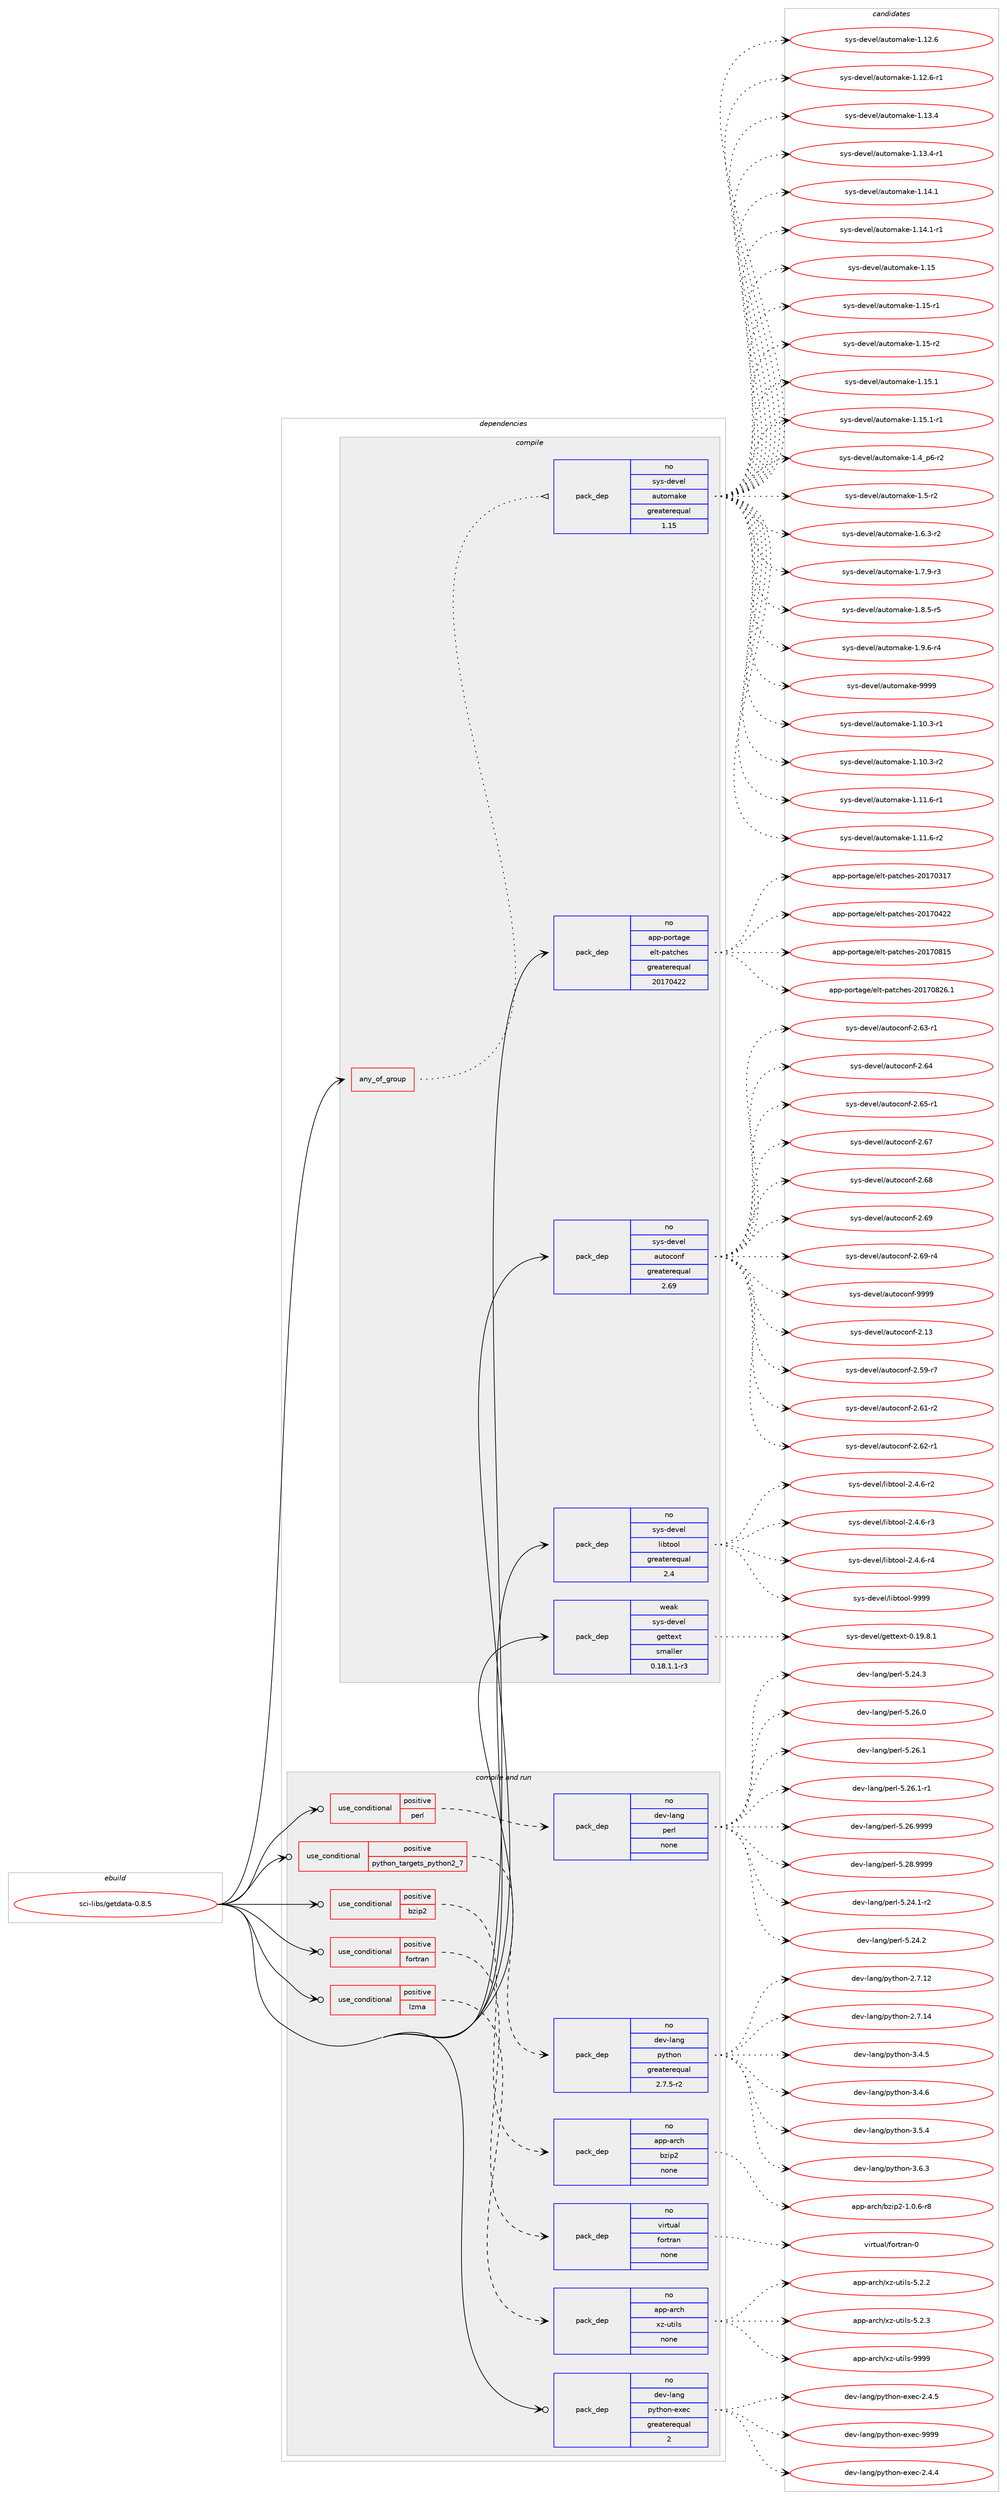 digraph prolog {

# *************
# Graph options
# *************

newrank=true;
concentrate=true;
compound=true;
graph [rankdir=LR,fontname=Helvetica,fontsize=10,ranksep=1.5];#, ranksep=2.5, nodesep=0.2];
edge  [arrowhead=vee];
node  [fontname=Helvetica,fontsize=10];

# **********
# The ebuild
# **********

subgraph cluster_leftcol {
color=gray;
rank=same;
label=<<i>ebuild</i>>;
id [label="sci-libs/getdata-0.8.5", color=red, width=4, href="../sci-libs/getdata-0.8.5.svg"];
}

# ****************
# The dependencies
# ****************

subgraph cluster_midcol {
color=gray;
label=<<i>dependencies</i>>;
subgraph cluster_compile {
fillcolor="#eeeeee";
style=filled;
label=<<i>compile</i>>;
subgraph any7610 {
dependency451316 [label=<<TABLE BORDER="0" CELLBORDER="1" CELLSPACING="0" CELLPADDING="4"><TR><TD CELLPADDING="10">any_of_group</TD></TR></TABLE>>, shape=none, color=red];subgraph pack332977 {
dependency451317 [label=<<TABLE BORDER="0" CELLBORDER="1" CELLSPACING="0" CELLPADDING="4" WIDTH="220"><TR><TD ROWSPAN="6" CELLPADDING="30">pack_dep</TD></TR><TR><TD WIDTH="110">no</TD></TR><TR><TD>sys-devel</TD></TR><TR><TD>automake</TD></TR><TR><TD>greaterequal</TD></TR><TR><TD>1.15</TD></TR></TABLE>>, shape=none, color=blue];
}
dependency451316:e -> dependency451317:w [weight=20,style="dotted",arrowhead="oinv"];
}
id:e -> dependency451316:w [weight=20,style="solid",arrowhead="vee"];
subgraph pack332978 {
dependency451318 [label=<<TABLE BORDER="0" CELLBORDER="1" CELLSPACING="0" CELLPADDING="4" WIDTH="220"><TR><TD ROWSPAN="6" CELLPADDING="30">pack_dep</TD></TR><TR><TD WIDTH="110">no</TD></TR><TR><TD>app-portage</TD></TR><TR><TD>elt-patches</TD></TR><TR><TD>greaterequal</TD></TR><TR><TD>20170422</TD></TR></TABLE>>, shape=none, color=blue];
}
id:e -> dependency451318:w [weight=20,style="solid",arrowhead="vee"];
subgraph pack332979 {
dependency451319 [label=<<TABLE BORDER="0" CELLBORDER="1" CELLSPACING="0" CELLPADDING="4" WIDTH="220"><TR><TD ROWSPAN="6" CELLPADDING="30">pack_dep</TD></TR><TR><TD WIDTH="110">no</TD></TR><TR><TD>sys-devel</TD></TR><TR><TD>autoconf</TD></TR><TR><TD>greaterequal</TD></TR><TR><TD>2.69</TD></TR></TABLE>>, shape=none, color=blue];
}
id:e -> dependency451319:w [weight=20,style="solid",arrowhead="vee"];
subgraph pack332980 {
dependency451320 [label=<<TABLE BORDER="0" CELLBORDER="1" CELLSPACING="0" CELLPADDING="4" WIDTH="220"><TR><TD ROWSPAN="6" CELLPADDING="30">pack_dep</TD></TR><TR><TD WIDTH="110">no</TD></TR><TR><TD>sys-devel</TD></TR><TR><TD>libtool</TD></TR><TR><TD>greaterequal</TD></TR><TR><TD>2.4</TD></TR></TABLE>>, shape=none, color=blue];
}
id:e -> dependency451320:w [weight=20,style="solid",arrowhead="vee"];
subgraph pack332981 {
dependency451321 [label=<<TABLE BORDER="0" CELLBORDER="1" CELLSPACING="0" CELLPADDING="4" WIDTH="220"><TR><TD ROWSPAN="6" CELLPADDING="30">pack_dep</TD></TR><TR><TD WIDTH="110">weak</TD></TR><TR><TD>sys-devel</TD></TR><TR><TD>gettext</TD></TR><TR><TD>smaller</TD></TR><TR><TD>0.18.1.1-r3</TD></TR></TABLE>>, shape=none, color=blue];
}
id:e -> dependency451321:w [weight=20,style="solid",arrowhead="vee"];
}
subgraph cluster_compileandrun {
fillcolor="#eeeeee";
style=filled;
label=<<i>compile and run</i>>;
subgraph cond110480 {
dependency451322 [label=<<TABLE BORDER="0" CELLBORDER="1" CELLSPACING="0" CELLPADDING="4"><TR><TD ROWSPAN="3" CELLPADDING="10">use_conditional</TD></TR><TR><TD>positive</TD></TR><TR><TD>bzip2</TD></TR></TABLE>>, shape=none, color=red];
subgraph pack332982 {
dependency451323 [label=<<TABLE BORDER="0" CELLBORDER="1" CELLSPACING="0" CELLPADDING="4" WIDTH="220"><TR><TD ROWSPAN="6" CELLPADDING="30">pack_dep</TD></TR><TR><TD WIDTH="110">no</TD></TR><TR><TD>app-arch</TD></TR><TR><TD>bzip2</TD></TR><TR><TD>none</TD></TR><TR><TD></TD></TR></TABLE>>, shape=none, color=blue];
}
dependency451322:e -> dependency451323:w [weight=20,style="dashed",arrowhead="vee"];
}
id:e -> dependency451322:w [weight=20,style="solid",arrowhead="odotvee"];
subgraph cond110481 {
dependency451324 [label=<<TABLE BORDER="0" CELLBORDER="1" CELLSPACING="0" CELLPADDING="4"><TR><TD ROWSPAN="3" CELLPADDING="10">use_conditional</TD></TR><TR><TD>positive</TD></TR><TR><TD>fortran</TD></TR></TABLE>>, shape=none, color=red];
subgraph pack332983 {
dependency451325 [label=<<TABLE BORDER="0" CELLBORDER="1" CELLSPACING="0" CELLPADDING="4" WIDTH="220"><TR><TD ROWSPAN="6" CELLPADDING="30">pack_dep</TD></TR><TR><TD WIDTH="110">no</TD></TR><TR><TD>virtual</TD></TR><TR><TD>fortran</TD></TR><TR><TD>none</TD></TR><TR><TD></TD></TR></TABLE>>, shape=none, color=blue];
}
dependency451324:e -> dependency451325:w [weight=20,style="dashed",arrowhead="vee"];
}
id:e -> dependency451324:w [weight=20,style="solid",arrowhead="odotvee"];
subgraph cond110482 {
dependency451326 [label=<<TABLE BORDER="0" CELLBORDER="1" CELLSPACING="0" CELLPADDING="4"><TR><TD ROWSPAN="3" CELLPADDING="10">use_conditional</TD></TR><TR><TD>positive</TD></TR><TR><TD>lzma</TD></TR></TABLE>>, shape=none, color=red];
subgraph pack332984 {
dependency451327 [label=<<TABLE BORDER="0" CELLBORDER="1" CELLSPACING="0" CELLPADDING="4" WIDTH="220"><TR><TD ROWSPAN="6" CELLPADDING="30">pack_dep</TD></TR><TR><TD WIDTH="110">no</TD></TR><TR><TD>app-arch</TD></TR><TR><TD>xz-utils</TD></TR><TR><TD>none</TD></TR><TR><TD></TD></TR></TABLE>>, shape=none, color=blue];
}
dependency451326:e -> dependency451327:w [weight=20,style="dashed",arrowhead="vee"];
}
id:e -> dependency451326:w [weight=20,style="solid",arrowhead="odotvee"];
subgraph cond110483 {
dependency451328 [label=<<TABLE BORDER="0" CELLBORDER="1" CELLSPACING="0" CELLPADDING="4"><TR><TD ROWSPAN="3" CELLPADDING="10">use_conditional</TD></TR><TR><TD>positive</TD></TR><TR><TD>perl</TD></TR></TABLE>>, shape=none, color=red];
subgraph pack332985 {
dependency451329 [label=<<TABLE BORDER="0" CELLBORDER="1" CELLSPACING="0" CELLPADDING="4" WIDTH="220"><TR><TD ROWSPAN="6" CELLPADDING="30">pack_dep</TD></TR><TR><TD WIDTH="110">no</TD></TR><TR><TD>dev-lang</TD></TR><TR><TD>perl</TD></TR><TR><TD>none</TD></TR><TR><TD></TD></TR></TABLE>>, shape=none, color=blue];
}
dependency451328:e -> dependency451329:w [weight=20,style="dashed",arrowhead="vee"];
}
id:e -> dependency451328:w [weight=20,style="solid",arrowhead="odotvee"];
subgraph cond110484 {
dependency451330 [label=<<TABLE BORDER="0" CELLBORDER="1" CELLSPACING="0" CELLPADDING="4"><TR><TD ROWSPAN="3" CELLPADDING="10">use_conditional</TD></TR><TR><TD>positive</TD></TR><TR><TD>python_targets_python2_7</TD></TR></TABLE>>, shape=none, color=red];
subgraph pack332986 {
dependency451331 [label=<<TABLE BORDER="0" CELLBORDER="1" CELLSPACING="0" CELLPADDING="4" WIDTH="220"><TR><TD ROWSPAN="6" CELLPADDING="30">pack_dep</TD></TR><TR><TD WIDTH="110">no</TD></TR><TR><TD>dev-lang</TD></TR><TR><TD>python</TD></TR><TR><TD>greaterequal</TD></TR><TR><TD>2.7.5-r2</TD></TR></TABLE>>, shape=none, color=blue];
}
dependency451330:e -> dependency451331:w [weight=20,style="dashed",arrowhead="vee"];
}
id:e -> dependency451330:w [weight=20,style="solid",arrowhead="odotvee"];
subgraph pack332987 {
dependency451332 [label=<<TABLE BORDER="0" CELLBORDER="1" CELLSPACING="0" CELLPADDING="4" WIDTH="220"><TR><TD ROWSPAN="6" CELLPADDING="30">pack_dep</TD></TR><TR><TD WIDTH="110">no</TD></TR><TR><TD>dev-lang</TD></TR><TR><TD>python-exec</TD></TR><TR><TD>greaterequal</TD></TR><TR><TD>2</TD></TR></TABLE>>, shape=none, color=blue];
}
id:e -> dependency451332:w [weight=20,style="solid",arrowhead="odotvee"];
}
subgraph cluster_run {
fillcolor="#eeeeee";
style=filled;
label=<<i>run</i>>;
}
}

# **************
# The candidates
# **************

subgraph cluster_choices {
rank=same;
color=gray;
label=<<i>candidates</i>>;

subgraph choice332977 {
color=black;
nodesep=1;
choice11512111545100101118101108479711711611110997107101454946494846514511449 [label="sys-devel/automake-1.10.3-r1", color=red, width=4,href="../sys-devel/automake-1.10.3-r1.svg"];
choice11512111545100101118101108479711711611110997107101454946494846514511450 [label="sys-devel/automake-1.10.3-r2", color=red, width=4,href="../sys-devel/automake-1.10.3-r2.svg"];
choice11512111545100101118101108479711711611110997107101454946494946544511449 [label="sys-devel/automake-1.11.6-r1", color=red, width=4,href="../sys-devel/automake-1.11.6-r1.svg"];
choice11512111545100101118101108479711711611110997107101454946494946544511450 [label="sys-devel/automake-1.11.6-r2", color=red, width=4,href="../sys-devel/automake-1.11.6-r2.svg"];
choice1151211154510010111810110847971171161111099710710145494649504654 [label="sys-devel/automake-1.12.6", color=red, width=4,href="../sys-devel/automake-1.12.6.svg"];
choice11512111545100101118101108479711711611110997107101454946495046544511449 [label="sys-devel/automake-1.12.6-r1", color=red, width=4,href="../sys-devel/automake-1.12.6-r1.svg"];
choice1151211154510010111810110847971171161111099710710145494649514652 [label="sys-devel/automake-1.13.4", color=red, width=4,href="../sys-devel/automake-1.13.4.svg"];
choice11512111545100101118101108479711711611110997107101454946495146524511449 [label="sys-devel/automake-1.13.4-r1", color=red, width=4,href="../sys-devel/automake-1.13.4-r1.svg"];
choice1151211154510010111810110847971171161111099710710145494649524649 [label="sys-devel/automake-1.14.1", color=red, width=4,href="../sys-devel/automake-1.14.1.svg"];
choice11512111545100101118101108479711711611110997107101454946495246494511449 [label="sys-devel/automake-1.14.1-r1", color=red, width=4,href="../sys-devel/automake-1.14.1-r1.svg"];
choice115121115451001011181011084797117116111109971071014549464953 [label="sys-devel/automake-1.15", color=red, width=4,href="../sys-devel/automake-1.15.svg"];
choice1151211154510010111810110847971171161111099710710145494649534511449 [label="sys-devel/automake-1.15-r1", color=red, width=4,href="../sys-devel/automake-1.15-r1.svg"];
choice1151211154510010111810110847971171161111099710710145494649534511450 [label="sys-devel/automake-1.15-r2", color=red, width=4,href="../sys-devel/automake-1.15-r2.svg"];
choice1151211154510010111810110847971171161111099710710145494649534649 [label="sys-devel/automake-1.15.1", color=red, width=4,href="../sys-devel/automake-1.15.1.svg"];
choice11512111545100101118101108479711711611110997107101454946495346494511449 [label="sys-devel/automake-1.15.1-r1", color=red, width=4,href="../sys-devel/automake-1.15.1-r1.svg"];
choice115121115451001011181011084797117116111109971071014549465295112544511450 [label="sys-devel/automake-1.4_p6-r2", color=red, width=4,href="../sys-devel/automake-1.4_p6-r2.svg"];
choice11512111545100101118101108479711711611110997107101454946534511450 [label="sys-devel/automake-1.5-r2", color=red, width=4,href="../sys-devel/automake-1.5-r2.svg"];
choice115121115451001011181011084797117116111109971071014549465446514511450 [label="sys-devel/automake-1.6.3-r2", color=red, width=4,href="../sys-devel/automake-1.6.3-r2.svg"];
choice115121115451001011181011084797117116111109971071014549465546574511451 [label="sys-devel/automake-1.7.9-r3", color=red, width=4,href="../sys-devel/automake-1.7.9-r3.svg"];
choice115121115451001011181011084797117116111109971071014549465646534511453 [label="sys-devel/automake-1.8.5-r5", color=red, width=4,href="../sys-devel/automake-1.8.5-r5.svg"];
choice115121115451001011181011084797117116111109971071014549465746544511452 [label="sys-devel/automake-1.9.6-r4", color=red, width=4,href="../sys-devel/automake-1.9.6-r4.svg"];
choice115121115451001011181011084797117116111109971071014557575757 [label="sys-devel/automake-9999", color=red, width=4,href="../sys-devel/automake-9999.svg"];
dependency451317:e -> choice11512111545100101118101108479711711611110997107101454946494846514511449:w [style=dotted,weight="100"];
dependency451317:e -> choice11512111545100101118101108479711711611110997107101454946494846514511450:w [style=dotted,weight="100"];
dependency451317:e -> choice11512111545100101118101108479711711611110997107101454946494946544511449:w [style=dotted,weight="100"];
dependency451317:e -> choice11512111545100101118101108479711711611110997107101454946494946544511450:w [style=dotted,weight="100"];
dependency451317:e -> choice1151211154510010111810110847971171161111099710710145494649504654:w [style=dotted,weight="100"];
dependency451317:e -> choice11512111545100101118101108479711711611110997107101454946495046544511449:w [style=dotted,weight="100"];
dependency451317:e -> choice1151211154510010111810110847971171161111099710710145494649514652:w [style=dotted,weight="100"];
dependency451317:e -> choice11512111545100101118101108479711711611110997107101454946495146524511449:w [style=dotted,weight="100"];
dependency451317:e -> choice1151211154510010111810110847971171161111099710710145494649524649:w [style=dotted,weight="100"];
dependency451317:e -> choice11512111545100101118101108479711711611110997107101454946495246494511449:w [style=dotted,weight="100"];
dependency451317:e -> choice115121115451001011181011084797117116111109971071014549464953:w [style=dotted,weight="100"];
dependency451317:e -> choice1151211154510010111810110847971171161111099710710145494649534511449:w [style=dotted,weight="100"];
dependency451317:e -> choice1151211154510010111810110847971171161111099710710145494649534511450:w [style=dotted,weight="100"];
dependency451317:e -> choice1151211154510010111810110847971171161111099710710145494649534649:w [style=dotted,weight="100"];
dependency451317:e -> choice11512111545100101118101108479711711611110997107101454946495346494511449:w [style=dotted,weight="100"];
dependency451317:e -> choice115121115451001011181011084797117116111109971071014549465295112544511450:w [style=dotted,weight="100"];
dependency451317:e -> choice11512111545100101118101108479711711611110997107101454946534511450:w [style=dotted,weight="100"];
dependency451317:e -> choice115121115451001011181011084797117116111109971071014549465446514511450:w [style=dotted,weight="100"];
dependency451317:e -> choice115121115451001011181011084797117116111109971071014549465546574511451:w [style=dotted,weight="100"];
dependency451317:e -> choice115121115451001011181011084797117116111109971071014549465646534511453:w [style=dotted,weight="100"];
dependency451317:e -> choice115121115451001011181011084797117116111109971071014549465746544511452:w [style=dotted,weight="100"];
dependency451317:e -> choice115121115451001011181011084797117116111109971071014557575757:w [style=dotted,weight="100"];
}
subgraph choice332978 {
color=black;
nodesep=1;
choice97112112451121111141169710310147101108116451129711699104101115455048495548514955 [label="app-portage/elt-patches-20170317", color=red, width=4,href="../app-portage/elt-patches-20170317.svg"];
choice97112112451121111141169710310147101108116451129711699104101115455048495548525050 [label="app-portage/elt-patches-20170422", color=red, width=4,href="../app-portage/elt-patches-20170422.svg"];
choice97112112451121111141169710310147101108116451129711699104101115455048495548564953 [label="app-portage/elt-patches-20170815", color=red, width=4,href="../app-portage/elt-patches-20170815.svg"];
choice971121124511211111411697103101471011081164511297116991041011154550484955485650544649 [label="app-portage/elt-patches-20170826.1", color=red, width=4,href="../app-portage/elt-patches-20170826.1.svg"];
dependency451318:e -> choice97112112451121111141169710310147101108116451129711699104101115455048495548514955:w [style=dotted,weight="100"];
dependency451318:e -> choice97112112451121111141169710310147101108116451129711699104101115455048495548525050:w [style=dotted,weight="100"];
dependency451318:e -> choice97112112451121111141169710310147101108116451129711699104101115455048495548564953:w [style=dotted,weight="100"];
dependency451318:e -> choice971121124511211111411697103101471011081164511297116991041011154550484955485650544649:w [style=dotted,weight="100"];
}
subgraph choice332979 {
color=black;
nodesep=1;
choice115121115451001011181011084797117116111991111101024550464951 [label="sys-devel/autoconf-2.13", color=red, width=4,href="../sys-devel/autoconf-2.13.svg"];
choice1151211154510010111810110847971171161119911111010245504653574511455 [label="sys-devel/autoconf-2.59-r7", color=red, width=4,href="../sys-devel/autoconf-2.59-r7.svg"];
choice1151211154510010111810110847971171161119911111010245504654494511450 [label="sys-devel/autoconf-2.61-r2", color=red, width=4,href="../sys-devel/autoconf-2.61-r2.svg"];
choice1151211154510010111810110847971171161119911111010245504654504511449 [label="sys-devel/autoconf-2.62-r1", color=red, width=4,href="../sys-devel/autoconf-2.62-r1.svg"];
choice1151211154510010111810110847971171161119911111010245504654514511449 [label="sys-devel/autoconf-2.63-r1", color=red, width=4,href="../sys-devel/autoconf-2.63-r1.svg"];
choice115121115451001011181011084797117116111991111101024550465452 [label="sys-devel/autoconf-2.64", color=red, width=4,href="../sys-devel/autoconf-2.64.svg"];
choice1151211154510010111810110847971171161119911111010245504654534511449 [label="sys-devel/autoconf-2.65-r1", color=red, width=4,href="../sys-devel/autoconf-2.65-r1.svg"];
choice115121115451001011181011084797117116111991111101024550465455 [label="sys-devel/autoconf-2.67", color=red, width=4,href="../sys-devel/autoconf-2.67.svg"];
choice115121115451001011181011084797117116111991111101024550465456 [label="sys-devel/autoconf-2.68", color=red, width=4,href="../sys-devel/autoconf-2.68.svg"];
choice115121115451001011181011084797117116111991111101024550465457 [label="sys-devel/autoconf-2.69", color=red, width=4,href="../sys-devel/autoconf-2.69.svg"];
choice1151211154510010111810110847971171161119911111010245504654574511452 [label="sys-devel/autoconf-2.69-r4", color=red, width=4,href="../sys-devel/autoconf-2.69-r4.svg"];
choice115121115451001011181011084797117116111991111101024557575757 [label="sys-devel/autoconf-9999", color=red, width=4,href="../sys-devel/autoconf-9999.svg"];
dependency451319:e -> choice115121115451001011181011084797117116111991111101024550464951:w [style=dotted,weight="100"];
dependency451319:e -> choice1151211154510010111810110847971171161119911111010245504653574511455:w [style=dotted,weight="100"];
dependency451319:e -> choice1151211154510010111810110847971171161119911111010245504654494511450:w [style=dotted,weight="100"];
dependency451319:e -> choice1151211154510010111810110847971171161119911111010245504654504511449:w [style=dotted,weight="100"];
dependency451319:e -> choice1151211154510010111810110847971171161119911111010245504654514511449:w [style=dotted,weight="100"];
dependency451319:e -> choice115121115451001011181011084797117116111991111101024550465452:w [style=dotted,weight="100"];
dependency451319:e -> choice1151211154510010111810110847971171161119911111010245504654534511449:w [style=dotted,weight="100"];
dependency451319:e -> choice115121115451001011181011084797117116111991111101024550465455:w [style=dotted,weight="100"];
dependency451319:e -> choice115121115451001011181011084797117116111991111101024550465456:w [style=dotted,weight="100"];
dependency451319:e -> choice115121115451001011181011084797117116111991111101024550465457:w [style=dotted,weight="100"];
dependency451319:e -> choice1151211154510010111810110847971171161119911111010245504654574511452:w [style=dotted,weight="100"];
dependency451319:e -> choice115121115451001011181011084797117116111991111101024557575757:w [style=dotted,weight="100"];
}
subgraph choice332980 {
color=black;
nodesep=1;
choice1151211154510010111810110847108105981161111111084550465246544511450 [label="sys-devel/libtool-2.4.6-r2", color=red, width=4,href="../sys-devel/libtool-2.4.6-r2.svg"];
choice1151211154510010111810110847108105981161111111084550465246544511451 [label="sys-devel/libtool-2.4.6-r3", color=red, width=4,href="../sys-devel/libtool-2.4.6-r3.svg"];
choice1151211154510010111810110847108105981161111111084550465246544511452 [label="sys-devel/libtool-2.4.6-r4", color=red, width=4,href="../sys-devel/libtool-2.4.6-r4.svg"];
choice1151211154510010111810110847108105981161111111084557575757 [label="sys-devel/libtool-9999", color=red, width=4,href="../sys-devel/libtool-9999.svg"];
dependency451320:e -> choice1151211154510010111810110847108105981161111111084550465246544511450:w [style=dotted,weight="100"];
dependency451320:e -> choice1151211154510010111810110847108105981161111111084550465246544511451:w [style=dotted,weight="100"];
dependency451320:e -> choice1151211154510010111810110847108105981161111111084550465246544511452:w [style=dotted,weight="100"];
dependency451320:e -> choice1151211154510010111810110847108105981161111111084557575757:w [style=dotted,weight="100"];
}
subgraph choice332981 {
color=black;
nodesep=1;
choice1151211154510010111810110847103101116116101120116454846495746564649 [label="sys-devel/gettext-0.19.8.1", color=red, width=4,href="../sys-devel/gettext-0.19.8.1.svg"];
dependency451321:e -> choice1151211154510010111810110847103101116116101120116454846495746564649:w [style=dotted,weight="100"];
}
subgraph choice332982 {
color=black;
nodesep=1;
choice971121124597114991044798122105112504549464846544511456 [label="app-arch/bzip2-1.0.6-r8", color=red, width=4,href="../app-arch/bzip2-1.0.6-r8.svg"];
dependency451323:e -> choice971121124597114991044798122105112504549464846544511456:w [style=dotted,weight="100"];
}
subgraph choice332983 {
color=black;
nodesep=1;
choice1181051141161179710847102111114116114971104548 [label="virtual/fortran-0", color=red, width=4,href="../virtual/fortran-0.svg"];
dependency451325:e -> choice1181051141161179710847102111114116114971104548:w [style=dotted,weight="100"];
}
subgraph choice332984 {
color=black;
nodesep=1;
choice971121124597114991044712012245117116105108115455346504650 [label="app-arch/xz-utils-5.2.2", color=red, width=4,href="../app-arch/xz-utils-5.2.2.svg"];
choice971121124597114991044712012245117116105108115455346504651 [label="app-arch/xz-utils-5.2.3", color=red, width=4,href="../app-arch/xz-utils-5.2.3.svg"];
choice9711211245971149910447120122451171161051081154557575757 [label="app-arch/xz-utils-9999", color=red, width=4,href="../app-arch/xz-utils-9999.svg"];
dependency451327:e -> choice971121124597114991044712012245117116105108115455346504650:w [style=dotted,weight="100"];
dependency451327:e -> choice971121124597114991044712012245117116105108115455346504651:w [style=dotted,weight="100"];
dependency451327:e -> choice9711211245971149910447120122451171161051081154557575757:w [style=dotted,weight="100"];
}
subgraph choice332985 {
color=black;
nodesep=1;
choice100101118451089711010347112101114108455346505246494511450 [label="dev-lang/perl-5.24.1-r2", color=red, width=4,href="../dev-lang/perl-5.24.1-r2.svg"];
choice10010111845108971101034711210111410845534650524650 [label="dev-lang/perl-5.24.2", color=red, width=4,href="../dev-lang/perl-5.24.2.svg"];
choice10010111845108971101034711210111410845534650524651 [label="dev-lang/perl-5.24.3", color=red, width=4,href="../dev-lang/perl-5.24.3.svg"];
choice10010111845108971101034711210111410845534650544648 [label="dev-lang/perl-5.26.0", color=red, width=4,href="../dev-lang/perl-5.26.0.svg"];
choice10010111845108971101034711210111410845534650544649 [label="dev-lang/perl-5.26.1", color=red, width=4,href="../dev-lang/perl-5.26.1.svg"];
choice100101118451089711010347112101114108455346505446494511449 [label="dev-lang/perl-5.26.1-r1", color=red, width=4,href="../dev-lang/perl-5.26.1-r1.svg"];
choice10010111845108971101034711210111410845534650544657575757 [label="dev-lang/perl-5.26.9999", color=red, width=4,href="../dev-lang/perl-5.26.9999.svg"];
choice10010111845108971101034711210111410845534650564657575757 [label="dev-lang/perl-5.28.9999", color=red, width=4,href="../dev-lang/perl-5.28.9999.svg"];
dependency451329:e -> choice100101118451089711010347112101114108455346505246494511450:w [style=dotted,weight="100"];
dependency451329:e -> choice10010111845108971101034711210111410845534650524650:w [style=dotted,weight="100"];
dependency451329:e -> choice10010111845108971101034711210111410845534650524651:w [style=dotted,weight="100"];
dependency451329:e -> choice10010111845108971101034711210111410845534650544648:w [style=dotted,weight="100"];
dependency451329:e -> choice10010111845108971101034711210111410845534650544649:w [style=dotted,weight="100"];
dependency451329:e -> choice100101118451089711010347112101114108455346505446494511449:w [style=dotted,weight="100"];
dependency451329:e -> choice10010111845108971101034711210111410845534650544657575757:w [style=dotted,weight="100"];
dependency451329:e -> choice10010111845108971101034711210111410845534650564657575757:w [style=dotted,weight="100"];
}
subgraph choice332986 {
color=black;
nodesep=1;
choice10010111845108971101034711212111610411111045504655464950 [label="dev-lang/python-2.7.12", color=red, width=4,href="../dev-lang/python-2.7.12.svg"];
choice10010111845108971101034711212111610411111045504655464952 [label="dev-lang/python-2.7.14", color=red, width=4,href="../dev-lang/python-2.7.14.svg"];
choice100101118451089711010347112121116104111110455146524653 [label="dev-lang/python-3.4.5", color=red, width=4,href="../dev-lang/python-3.4.5.svg"];
choice100101118451089711010347112121116104111110455146524654 [label="dev-lang/python-3.4.6", color=red, width=4,href="../dev-lang/python-3.4.6.svg"];
choice100101118451089711010347112121116104111110455146534652 [label="dev-lang/python-3.5.4", color=red, width=4,href="../dev-lang/python-3.5.4.svg"];
choice100101118451089711010347112121116104111110455146544651 [label="dev-lang/python-3.6.3", color=red, width=4,href="../dev-lang/python-3.6.3.svg"];
dependency451331:e -> choice10010111845108971101034711212111610411111045504655464950:w [style=dotted,weight="100"];
dependency451331:e -> choice10010111845108971101034711212111610411111045504655464952:w [style=dotted,weight="100"];
dependency451331:e -> choice100101118451089711010347112121116104111110455146524653:w [style=dotted,weight="100"];
dependency451331:e -> choice100101118451089711010347112121116104111110455146524654:w [style=dotted,weight="100"];
dependency451331:e -> choice100101118451089711010347112121116104111110455146534652:w [style=dotted,weight="100"];
dependency451331:e -> choice100101118451089711010347112121116104111110455146544651:w [style=dotted,weight="100"];
}
subgraph choice332987 {
color=black;
nodesep=1;
choice1001011184510897110103471121211161041111104510112010199455046524652 [label="dev-lang/python-exec-2.4.4", color=red, width=4,href="../dev-lang/python-exec-2.4.4.svg"];
choice1001011184510897110103471121211161041111104510112010199455046524653 [label="dev-lang/python-exec-2.4.5", color=red, width=4,href="../dev-lang/python-exec-2.4.5.svg"];
choice10010111845108971101034711212111610411111045101120101994557575757 [label="dev-lang/python-exec-9999", color=red, width=4,href="../dev-lang/python-exec-9999.svg"];
dependency451332:e -> choice1001011184510897110103471121211161041111104510112010199455046524652:w [style=dotted,weight="100"];
dependency451332:e -> choice1001011184510897110103471121211161041111104510112010199455046524653:w [style=dotted,weight="100"];
dependency451332:e -> choice10010111845108971101034711212111610411111045101120101994557575757:w [style=dotted,weight="100"];
}
}

}
